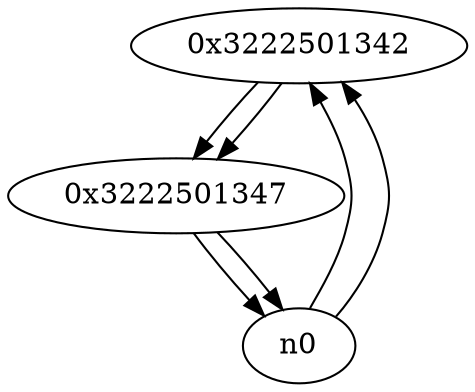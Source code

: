 digraph G{
/* nodes */
  n1 [label="0x3222501342"]
  n2 [label="0x3222501347"]
/* edges */
n1 -> n2;
n0 -> n1;
n0 -> n1;
n2 -> n0;
n2 -> n0;
n1 -> n2;
}

